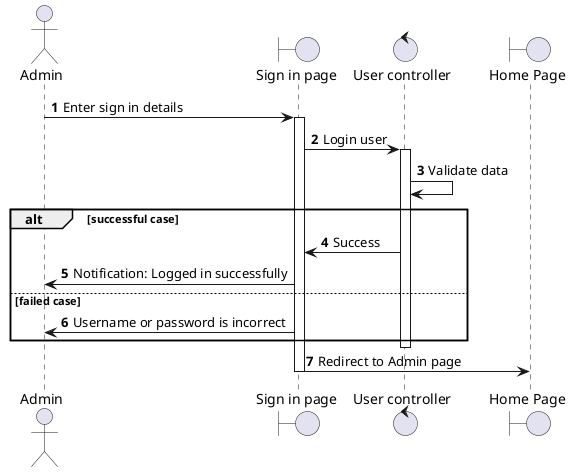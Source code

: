 @startuml
autonumber
actor Admin
boundary "Sign in page" as SignIn
control "User controller" as UserClr
boundary "Home Page" as Home
Admin -> SignIn++: Enter sign in details
SignIn -> UserClr++: Login user
UserClr -> UserClr: Validate data
alt successful case
UserClr -> SignIn: Success
SignIn -> Admin: Notification: Logged in successfully
else failed case
SignIn -> Admin: Username or password is incorrect
end
UserClr --
SignIn -> Home --: Redirect to Admin page
@enduml